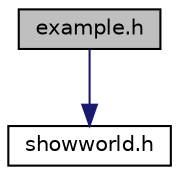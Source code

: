 digraph "example.h"
{
  edge [fontname="Helvetica",fontsize="10",labelfontname="Helvetica",labelfontsize="10"];
  node [fontname="Helvetica",fontsize="10",shape=record];
  Node1 [label="example.h",height=0.2,width=0.4,color="black", fillcolor="grey75", style="filled", fontcolor="black"];
  Node1 -> Node2 [color="midnightblue",fontsize="10",style="solid",fontname="Helvetica"];
  Node2 [label="showworld.h",height=0.2,width=0.4,color="black", fillcolor="white", style="filled",URL="$showworld_8h.html",tooltip="Header file which defines the interface to create, update and destroy the visualization/display of th..."];
}
